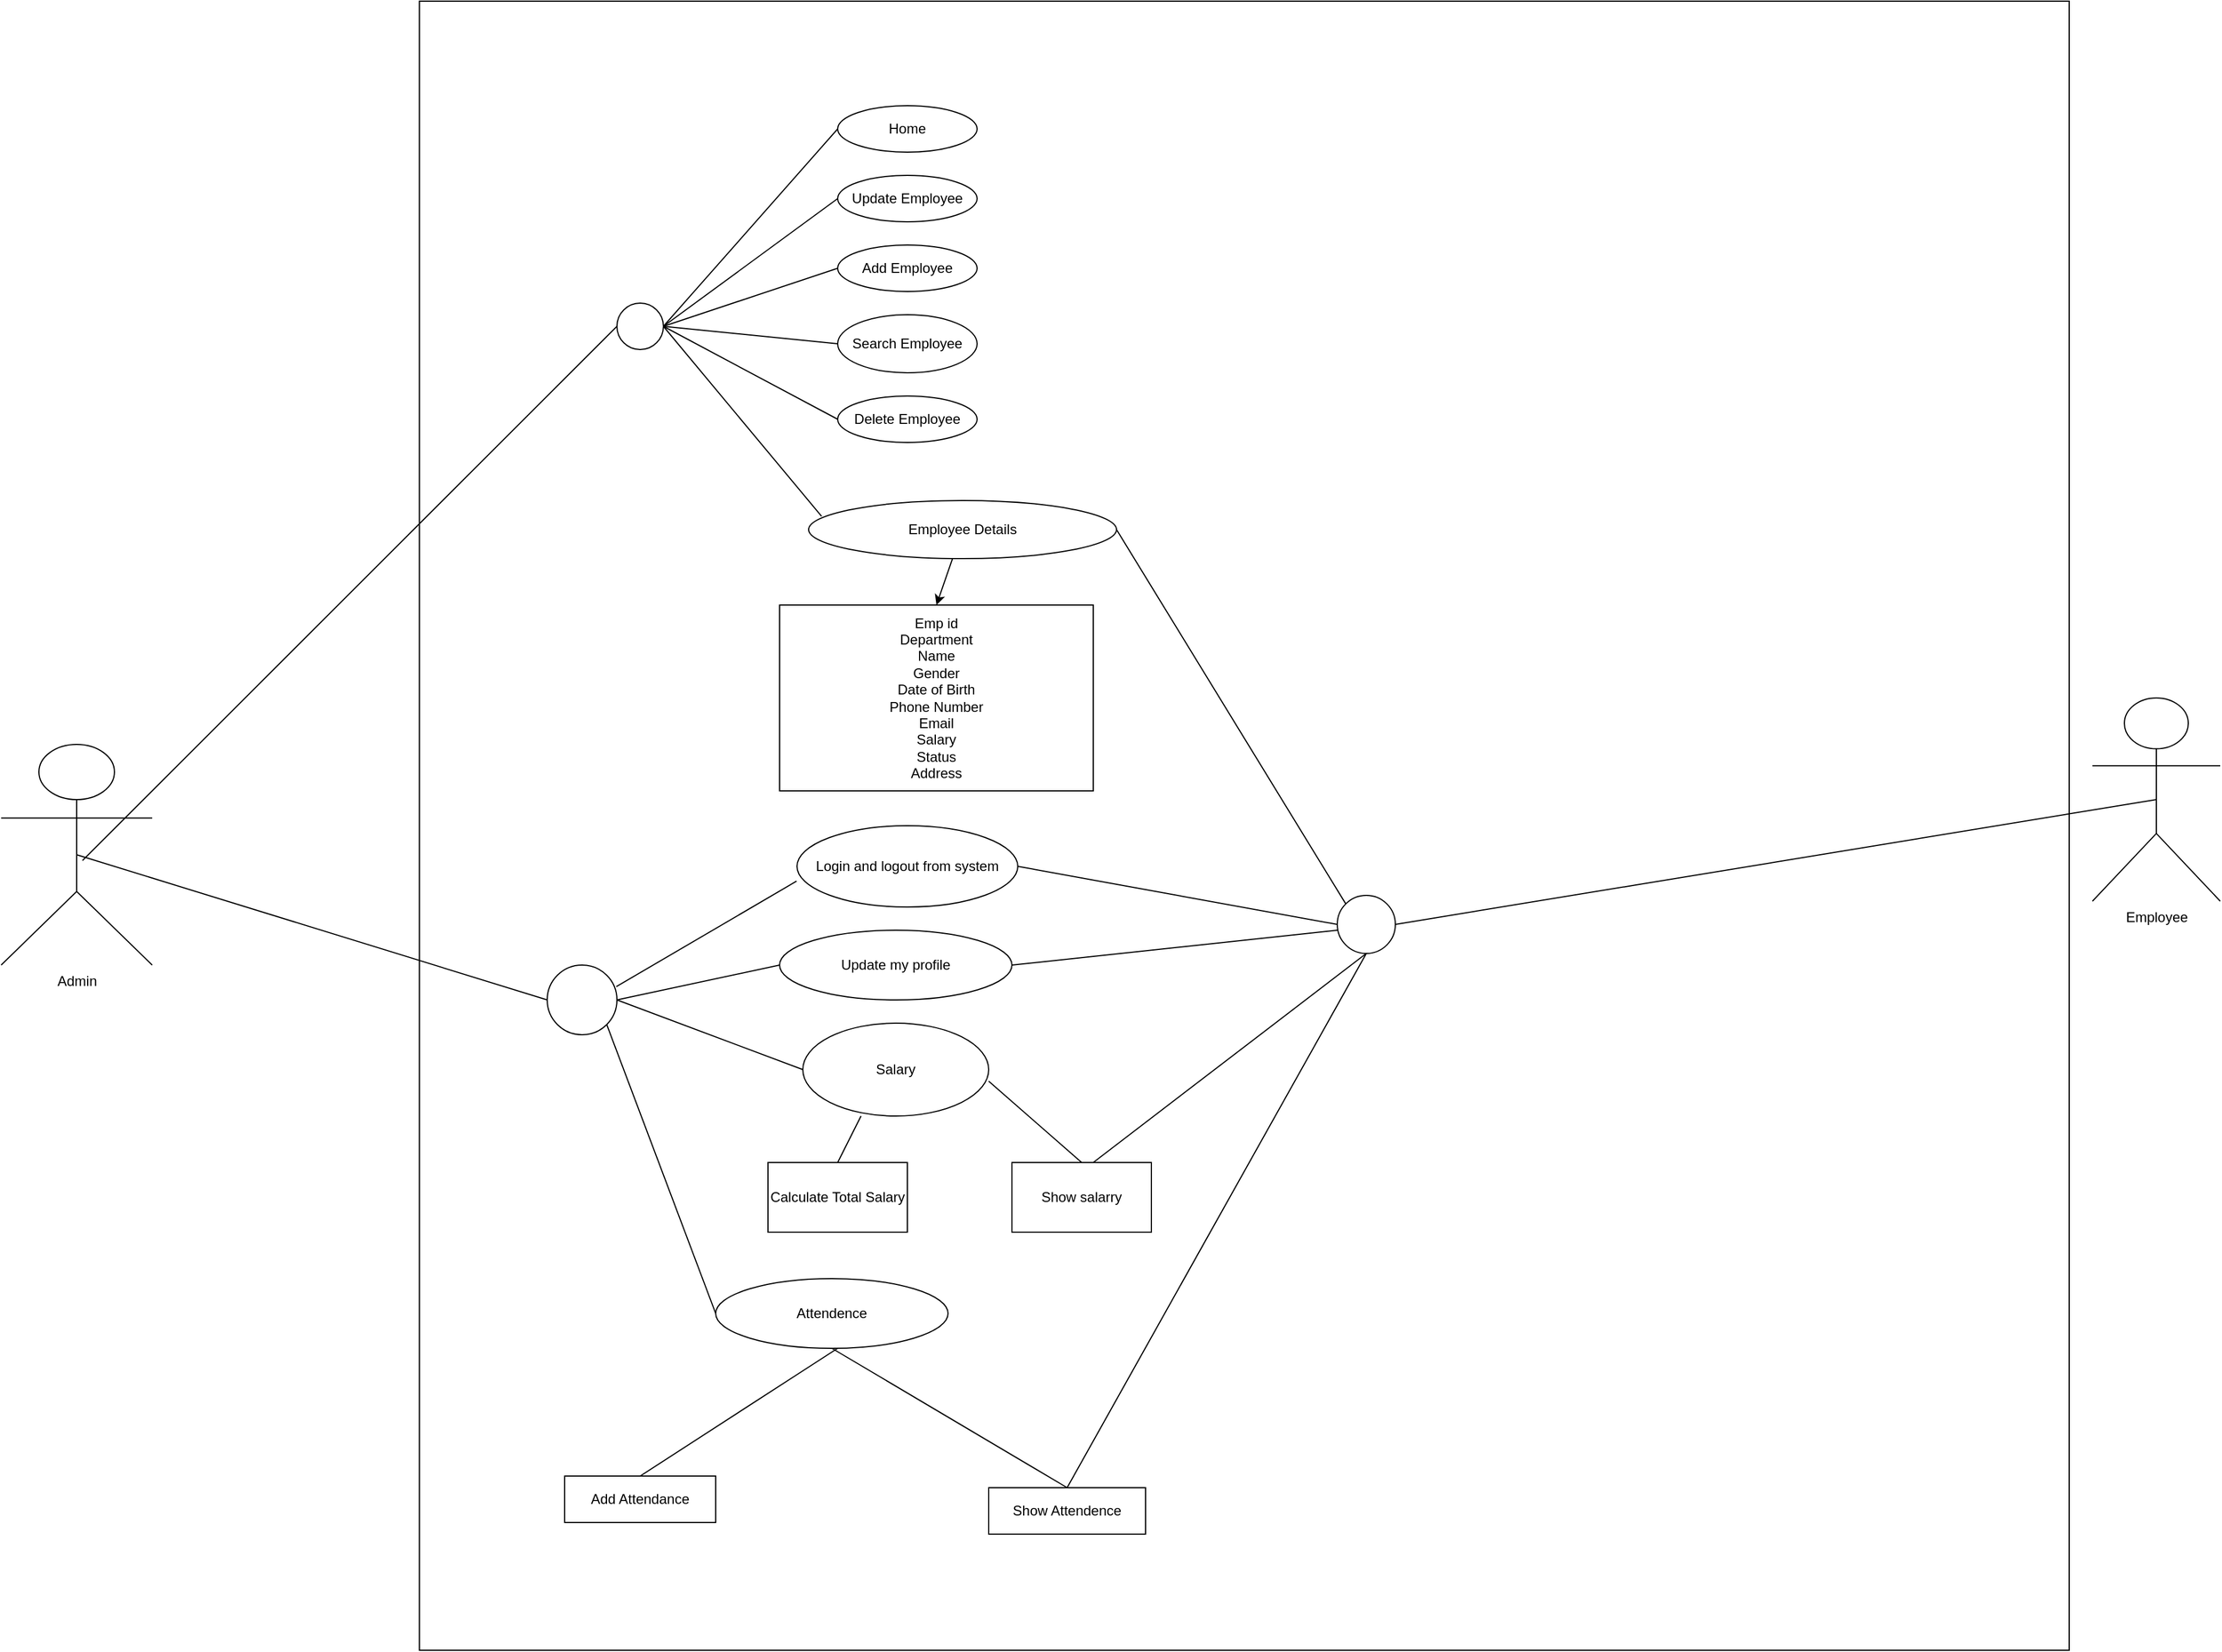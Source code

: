 <mxfile version="13.7.9" type="github">
  <diagram id="Akyd9Ma3qcTWE-It90zo" name="Page-1">
    <mxGraphModel dx="1516" dy="1475" grid="1" gridSize="10" guides="1" tooltips="1" connect="1" arrows="1" fold="1" page="1" pageScale="1" pageWidth="850" pageHeight="1100" math="0" shadow="0">
      <root>
        <mxCell id="0" />
        <mxCell id="1" parent="0" />
        <mxCell id="f7BMh4wDVnp2-JzudyyM-6" value="" style="whiteSpace=wrap;html=1;aspect=fixed;strokeColor=#000000;" vertex="1" parent="1">
          <mxGeometry x="90" y="-340" width="1420" height="1420" as="geometry" />
        </mxCell>
        <mxCell id="f7BMh4wDVnp2-JzudyyM-10" value="Login and logout from system" style="ellipse;whiteSpace=wrap;html=1;" vertex="1" parent="1">
          <mxGeometry x="415" y="370" width="190" height="70" as="geometry" />
        </mxCell>
        <mxCell id="f7BMh4wDVnp2-JzudyyM-13" value="Update my profile" style="ellipse;whiteSpace=wrap;html=1;" vertex="1" parent="1">
          <mxGeometry x="400" y="460" width="200" height="60" as="geometry" />
        </mxCell>
        <mxCell id="f7BMh4wDVnp2-JzudyyM-14" value="Employee" style="shape=umlActor;verticalLabelPosition=bottom;verticalAlign=top;html=1;outlineConnect=0;strokeColor=#000000;" vertex="1" parent="1">
          <mxGeometry x="1530" y="260" width="110" height="175" as="geometry" />
        </mxCell>
        <mxCell id="f7BMh4wDVnp2-JzudyyM-21" value="Employee Details" style="ellipse;whiteSpace=wrap;html=1;strokeColor=#000000;" vertex="1" parent="1">
          <mxGeometry x="425" y="90" width="265" height="50" as="geometry" />
        </mxCell>
        <mxCell id="f7BMh4wDVnp2-JzudyyM-25" value="Update Employee" style="ellipse;whiteSpace=wrap;html=1;strokeColor=#000000;" vertex="1" parent="1">
          <mxGeometry x="450" y="-190" width="120" height="40" as="geometry" />
        </mxCell>
        <mxCell id="f7BMh4wDVnp2-JzudyyM-26" value="Add Employee" style="ellipse;whiteSpace=wrap;html=1;strokeColor=#000000;" vertex="1" parent="1">
          <mxGeometry x="450" y="-130" width="120" height="40" as="geometry" />
        </mxCell>
        <mxCell id="f7BMh4wDVnp2-JzudyyM-27" value="Search Employee" style="ellipse;whiteSpace=wrap;html=1;strokeColor=#000000;" vertex="1" parent="1">
          <mxGeometry x="450" y="-70" width="120" height="50" as="geometry" />
        </mxCell>
        <mxCell id="f7BMh4wDVnp2-JzudyyM-28" value="Home" style="ellipse;whiteSpace=wrap;html=1;strokeColor=#000000;" vertex="1" parent="1">
          <mxGeometry x="450" y="-250" width="120" height="40" as="geometry" />
        </mxCell>
        <mxCell id="f7BMh4wDVnp2-JzudyyM-29" value="Delete Employee" style="ellipse;whiteSpace=wrap;html=1;strokeColor=#000000;" vertex="1" parent="1">
          <mxGeometry x="450" width="120" height="40" as="geometry" />
        </mxCell>
        <mxCell id="f7BMh4wDVnp2-JzudyyM-30" value="" style="ellipse;whiteSpace=wrap;html=1;aspect=fixed;strokeColor=#000000;" vertex="1" parent="1">
          <mxGeometry x="260" y="-80" width="40" height="40" as="geometry" />
        </mxCell>
        <mxCell id="f7BMh4wDVnp2-JzudyyM-32" value="Emp id&lt;br&gt;Department&lt;br&gt;Name&lt;br&gt;Gender&lt;br&gt;Date of Birth&lt;br&gt;Phone Number&lt;br&gt;Email&lt;br&gt;Salary&lt;br&gt;Status&lt;br&gt;Address" style="rounded=0;whiteSpace=wrap;html=1;strokeColor=#000000;" vertex="1" parent="1">
          <mxGeometry x="400" y="180" width="270" height="160" as="geometry" />
        </mxCell>
        <mxCell id="f7BMh4wDVnp2-JzudyyM-33" value="Attendence" style="ellipse;whiteSpace=wrap;html=1;strokeColor=#000000;" vertex="1" parent="1">
          <mxGeometry x="345" y="760" width="200" height="60" as="geometry" />
        </mxCell>
        <mxCell id="f7BMh4wDVnp2-JzudyyM-35" value="Add Attendance" style="rounded=0;whiteSpace=wrap;html=1;strokeColor=#000000;" vertex="1" parent="1">
          <mxGeometry x="215" y="930" width="130" height="40" as="geometry" />
        </mxCell>
        <mxCell id="f7BMh4wDVnp2-JzudyyM-36" value="Show Attendence" style="rounded=0;whiteSpace=wrap;html=1;strokeColor=#000000;" vertex="1" parent="1">
          <mxGeometry x="580" y="940" width="135" height="40" as="geometry" />
        </mxCell>
        <mxCell id="f7BMh4wDVnp2-JzudyyM-37" value="Salary" style="ellipse;whiteSpace=wrap;html=1;strokeColor=#000000;" vertex="1" parent="1">
          <mxGeometry x="420" y="540" width="160" height="80" as="geometry" />
        </mxCell>
        <mxCell id="f7BMh4wDVnp2-JzudyyM-38" value="" style="endArrow=none;html=1;exitX=1;exitY=0.5;exitDx=0;exitDy=0;entryX=0;entryY=0.5;entryDx=0;entryDy=0;" edge="1" parent="1" source="f7BMh4wDVnp2-JzudyyM-30" target="f7BMh4wDVnp2-JzudyyM-29">
          <mxGeometry width="50" height="50" relative="1" as="geometry">
            <mxPoint x="480" y="50" as="sourcePoint" />
            <mxPoint x="530" as="targetPoint" />
          </mxGeometry>
        </mxCell>
        <mxCell id="f7BMh4wDVnp2-JzudyyM-39" value="" style="endArrow=none;html=1;entryX=0;entryY=0.5;entryDx=0;entryDy=0;exitX=1;exitY=0.5;exitDx=0;exitDy=0;" edge="1" parent="1" source="f7BMh4wDVnp2-JzudyyM-30" target="f7BMh4wDVnp2-JzudyyM-27">
          <mxGeometry width="50" height="50" relative="1" as="geometry">
            <mxPoint x="480" y="50" as="sourcePoint" />
            <mxPoint x="530" as="targetPoint" />
          </mxGeometry>
        </mxCell>
        <mxCell id="f7BMh4wDVnp2-JzudyyM-40" value="" style="endArrow=none;html=1;entryX=0;entryY=0.5;entryDx=0;entryDy=0;" edge="1" parent="1" target="f7BMh4wDVnp2-JzudyyM-26">
          <mxGeometry width="50" height="50" relative="1" as="geometry">
            <mxPoint x="300" y="-60" as="sourcePoint" />
            <mxPoint x="530" as="targetPoint" />
          </mxGeometry>
        </mxCell>
        <mxCell id="f7BMh4wDVnp2-JzudyyM-41" value="" style="endArrow=none;html=1;exitX=0.042;exitY=0.272;exitDx=0;exitDy=0;exitPerimeter=0;" edge="1" parent="1" source="f7BMh4wDVnp2-JzudyyM-21">
          <mxGeometry width="50" height="50" relative="1" as="geometry">
            <mxPoint x="425" y="100" as="sourcePoint" />
            <mxPoint x="300" y="-60" as="targetPoint" />
          </mxGeometry>
        </mxCell>
        <mxCell id="f7BMh4wDVnp2-JzudyyM-42" value="" style="endArrow=none;html=1;entryX=0;entryY=0.5;entryDx=0;entryDy=0;exitX=1;exitY=0.5;exitDx=0;exitDy=0;" edge="1" parent="1" source="f7BMh4wDVnp2-JzudyyM-30" target="f7BMh4wDVnp2-JzudyyM-25">
          <mxGeometry width="50" height="50" relative="1" as="geometry">
            <mxPoint x="480" y="50" as="sourcePoint" />
            <mxPoint x="530" as="targetPoint" />
          </mxGeometry>
        </mxCell>
        <mxCell id="f7BMh4wDVnp2-JzudyyM-43" value="" style="endArrow=none;html=1;entryX=0;entryY=0.5;entryDx=0;entryDy=0;" edge="1" parent="1" target="f7BMh4wDVnp2-JzudyyM-28">
          <mxGeometry width="50" height="50" relative="1" as="geometry">
            <mxPoint x="300" y="-60" as="sourcePoint" />
            <mxPoint x="530" as="targetPoint" />
          </mxGeometry>
        </mxCell>
        <mxCell id="f7BMh4wDVnp2-JzudyyM-48" value="" style="endArrow=classic;html=1;entryX=0.5;entryY=0;entryDx=0;entryDy=0;" edge="1" parent="1" source="f7BMh4wDVnp2-JzudyyM-21" target="f7BMh4wDVnp2-JzudyyM-32">
          <mxGeometry width="50" height="50" relative="1" as="geometry">
            <mxPoint x="480" y="190" as="sourcePoint" />
            <mxPoint x="530" y="140" as="targetPoint" />
          </mxGeometry>
        </mxCell>
        <mxCell id="f7BMh4wDVnp2-JzudyyM-49" value="" style="ellipse;whiteSpace=wrap;html=1;aspect=fixed;strokeColor=#000000;" vertex="1" parent="1">
          <mxGeometry x="200" y="490" width="60" height="60" as="geometry" />
        </mxCell>
        <mxCell id="f7BMh4wDVnp2-JzudyyM-50" value="" style="endArrow=none;html=1;exitX=0.991;exitY=0.309;exitDx=0;exitDy=0;exitPerimeter=0;entryX=-0.002;entryY=0.682;entryDx=0;entryDy=0;entryPerimeter=0;" edge="1" parent="1" source="f7BMh4wDVnp2-JzudyyM-49" target="f7BMh4wDVnp2-JzudyyM-10">
          <mxGeometry width="50" height="50" relative="1" as="geometry">
            <mxPoint x="335" y="460" as="sourcePoint" />
            <mxPoint x="385" y="410" as="targetPoint" />
          </mxGeometry>
        </mxCell>
        <mxCell id="f7BMh4wDVnp2-JzudyyM-52" value="" style="endArrow=none;html=1;entryX=1;entryY=1;entryDx=0;entryDy=0;exitX=0;exitY=0.5;exitDx=0;exitDy=0;" edge="1" parent="1" source="f7BMh4wDVnp2-JzudyyM-33" target="f7BMh4wDVnp2-JzudyyM-49">
          <mxGeometry width="50" height="50" relative="1" as="geometry">
            <mxPoint x="580" y="690" as="sourcePoint" />
            <mxPoint x="630" y="640" as="targetPoint" />
          </mxGeometry>
        </mxCell>
        <mxCell id="f7BMh4wDVnp2-JzudyyM-53" value="" style="endArrow=none;html=1;exitX=0;exitY=0.5;exitDx=0;exitDy=0;" edge="1" parent="1" source="f7BMh4wDVnp2-JzudyyM-37">
          <mxGeometry width="50" height="50" relative="1" as="geometry">
            <mxPoint x="580" y="690" as="sourcePoint" />
            <mxPoint x="260" y="520" as="targetPoint" />
          </mxGeometry>
        </mxCell>
        <mxCell id="f7BMh4wDVnp2-JzudyyM-54" value="" style="endArrow=none;html=1;entryX=0;entryY=0.5;entryDx=0;entryDy=0;exitX=1;exitY=0.5;exitDx=0;exitDy=0;" edge="1" parent="1" source="f7BMh4wDVnp2-JzudyyM-49" target="f7BMh4wDVnp2-JzudyyM-13">
          <mxGeometry width="50" height="50" relative="1" as="geometry">
            <mxPoint x="270" y="520" as="sourcePoint" />
            <mxPoint x="630" y="640" as="targetPoint" />
          </mxGeometry>
        </mxCell>
        <mxCell id="f7BMh4wDVnp2-JzudyyM-56" value="" style="endArrow=none;html=1;exitX=0.5;exitY=0;exitDx=0;exitDy=0;" edge="1" parent="1" source="f7BMh4wDVnp2-JzudyyM-35">
          <mxGeometry width="50" height="50" relative="1" as="geometry">
            <mxPoint x="560" y="570" as="sourcePoint" />
            <mxPoint x="450" y="820" as="targetPoint" />
          </mxGeometry>
        </mxCell>
        <mxCell id="f7BMh4wDVnp2-JzudyyM-57" value="" style="endArrow=none;html=1;entryX=0.5;entryY=0;entryDx=0;entryDy=0;exitX=0.5;exitY=1;exitDx=0;exitDy=0;" edge="1" parent="1" source="f7BMh4wDVnp2-JzudyyM-33" target="f7BMh4wDVnp2-JzudyyM-36">
          <mxGeometry width="50" height="50" relative="1" as="geometry">
            <mxPoint x="560" y="570" as="sourcePoint" />
            <mxPoint x="610" y="520" as="targetPoint" />
          </mxGeometry>
        </mxCell>
        <mxCell id="f7BMh4wDVnp2-JzudyyM-58" value="" style="ellipse;whiteSpace=wrap;html=1;aspect=fixed;strokeColor=#000000;" vertex="1" parent="1">
          <mxGeometry x="880" y="430" width="50" height="50" as="geometry" />
        </mxCell>
        <mxCell id="f7BMh4wDVnp2-JzudyyM-59" value="" style="endArrow=none;html=1;entryX=1;entryY=0.5;entryDx=0;entryDy=0;exitX=0;exitY=0;exitDx=0;exitDy=0;" edge="1" parent="1" source="f7BMh4wDVnp2-JzudyyM-58" target="f7BMh4wDVnp2-JzudyyM-21">
          <mxGeometry width="50" height="50" relative="1" as="geometry">
            <mxPoint x="670" y="290" as="sourcePoint" />
            <mxPoint x="720" y="240" as="targetPoint" />
          </mxGeometry>
        </mxCell>
        <mxCell id="f7BMh4wDVnp2-JzudyyM-61" value="" style="endArrow=none;html=1;exitX=1;exitY=0.5;exitDx=0;exitDy=0;entryX=0;entryY=0.5;entryDx=0;entryDy=0;" edge="1" parent="1" source="f7BMh4wDVnp2-JzudyyM-10" target="f7BMh4wDVnp2-JzudyyM-58">
          <mxGeometry width="50" height="50" relative="1" as="geometry">
            <mxPoint x="800" y="530" as="sourcePoint" />
            <mxPoint x="850" y="480" as="targetPoint" />
          </mxGeometry>
        </mxCell>
        <mxCell id="f7BMh4wDVnp2-JzudyyM-62" value="" style="endArrow=none;html=1;exitX=1;exitY=0.5;exitDx=0;exitDy=0;" edge="1" parent="1" source="f7BMh4wDVnp2-JzudyyM-13">
          <mxGeometry width="50" height="50" relative="1" as="geometry">
            <mxPoint x="800" y="530" as="sourcePoint" />
            <mxPoint x="880" y="460" as="targetPoint" />
          </mxGeometry>
        </mxCell>
        <mxCell id="f7BMh4wDVnp2-JzudyyM-63" value="Calculate Total Salary" style="rounded=0;whiteSpace=wrap;html=1;strokeColor=#000000;" vertex="1" parent="1">
          <mxGeometry x="390" y="660" width="120" height="60" as="geometry" />
        </mxCell>
        <mxCell id="f7BMh4wDVnp2-JzudyyM-64" value="Show salarry" style="rounded=0;whiteSpace=wrap;html=1;strokeColor=#000000;" vertex="1" parent="1">
          <mxGeometry x="600" y="660" width="120" height="60" as="geometry" />
        </mxCell>
        <mxCell id="f7BMh4wDVnp2-JzudyyM-65" style="edgeStyle=orthogonalEdgeStyle;rounded=0;orthogonalLoop=1;jettySize=auto;html=1;exitX=0.5;exitY=1;exitDx=0;exitDy=0;" edge="1" parent="1" source="f7BMh4wDVnp2-JzudyyM-33" target="f7BMh4wDVnp2-JzudyyM-33">
          <mxGeometry relative="1" as="geometry" />
        </mxCell>
        <mxCell id="f7BMh4wDVnp2-JzudyyM-67" value="" style="endArrow=none;html=1;exitX=0.5;exitY=0;exitDx=0;exitDy=0;" edge="1" parent="1" source="f7BMh4wDVnp2-JzudyyM-64">
          <mxGeometry width="50" height="50" relative="1" as="geometry">
            <mxPoint x="640" y="670" as="sourcePoint" />
            <mxPoint x="580" y="590" as="targetPoint" />
          </mxGeometry>
        </mxCell>
        <mxCell id="f7BMh4wDVnp2-JzudyyM-68" value="" style="endArrow=none;html=1;entryX=0.313;entryY=1;entryDx=0;entryDy=0;entryPerimeter=0;exitX=0.5;exitY=0;exitDx=0;exitDy=0;" edge="1" parent="1" source="f7BMh4wDVnp2-JzudyyM-63" target="f7BMh4wDVnp2-JzudyyM-37">
          <mxGeometry width="50" height="50" relative="1" as="geometry">
            <mxPoint x="640" y="670" as="sourcePoint" />
            <mxPoint x="690" y="620" as="targetPoint" />
          </mxGeometry>
        </mxCell>
        <mxCell id="f7BMh4wDVnp2-JzudyyM-69" value="" style="endArrow=none;html=1;entryX=0.5;entryY=1;entryDx=0;entryDy=0;" edge="1" parent="1" target="f7BMh4wDVnp2-JzudyyM-58">
          <mxGeometry width="50" height="50" relative="1" as="geometry">
            <mxPoint x="670" y="660" as="sourcePoint" />
            <mxPoint x="720" y="660" as="targetPoint" />
          </mxGeometry>
        </mxCell>
        <mxCell id="f7BMh4wDVnp2-JzudyyM-70" value="" style="endArrow=none;html=1;entryX=0.5;entryY=1;entryDx=0;entryDy=0;exitX=0.5;exitY=0;exitDx=0;exitDy=0;" edge="1" parent="1" source="f7BMh4wDVnp2-JzudyyM-36" target="f7BMh4wDVnp2-JzudyyM-58">
          <mxGeometry width="50" height="50" relative="1" as="geometry">
            <mxPoint x="660" y="930" as="sourcePoint" />
            <mxPoint x="720" y="660" as="targetPoint" />
          </mxGeometry>
        </mxCell>
        <mxCell id="f7BMh4wDVnp2-JzudyyM-73" value="Admin" style="shape=umlActor;verticalLabelPosition=bottom;verticalAlign=top;html=1;outlineConnect=0;strokeColor=#000000;" vertex="1" parent="1">
          <mxGeometry x="-270" y="300" width="130" height="190" as="geometry" />
        </mxCell>
        <mxCell id="f7BMh4wDVnp2-JzudyyM-74" value="" style="endArrow=none;html=1;exitX=0.5;exitY=0.5;exitDx=0;exitDy=0;exitPerimeter=0;entryX=0;entryY=0.5;entryDx=0;entryDy=0;" edge="1" parent="1" source="f7BMh4wDVnp2-JzudyyM-73" target="f7BMh4wDVnp2-JzudyyM-49">
          <mxGeometry width="50" height="50" relative="1" as="geometry">
            <mxPoint x="320" y="430" as="sourcePoint" />
            <mxPoint x="370" y="380" as="targetPoint" />
          </mxGeometry>
        </mxCell>
        <mxCell id="f7BMh4wDVnp2-JzudyyM-75" value="" style="endArrow=none;html=1;entryX=0;entryY=0.5;entryDx=0;entryDy=0;" edge="1" parent="1" target="f7BMh4wDVnp2-JzudyyM-30">
          <mxGeometry width="50" height="50" relative="1" as="geometry">
            <mxPoint x="-200" y="400" as="sourcePoint" />
            <mxPoint x="370" y="380" as="targetPoint" />
          </mxGeometry>
        </mxCell>
        <mxCell id="f7BMh4wDVnp2-JzudyyM-76" value="" style="endArrow=none;html=1;exitX=1;exitY=0.5;exitDx=0;exitDy=0;entryX=0.5;entryY=0.5;entryDx=0;entryDy=0;entryPerimeter=0;" edge="1" parent="1" source="f7BMh4wDVnp2-JzudyyM-58" target="f7BMh4wDVnp2-JzudyyM-14">
          <mxGeometry width="50" height="50" relative="1" as="geometry">
            <mxPoint x="1090" y="350" as="sourcePoint" />
            <mxPoint x="1140" y="300" as="targetPoint" />
          </mxGeometry>
        </mxCell>
      </root>
    </mxGraphModel>
  </diagram>
</mxfile>
